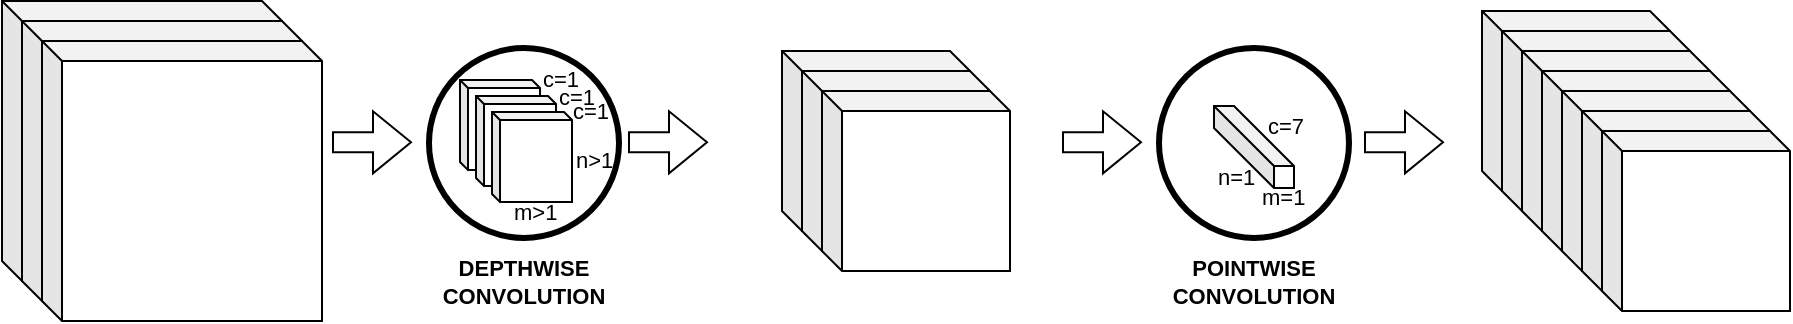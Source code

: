 <mxfile version="19.0.3" type="device"><diagram id="Je_tByddmbwrDhnV1kpW" name="Page-1"><mxGraphModel dx="1527" dy="952" grid="1" gridSize="10" guides="1" tooltips="1" connect="1" arrows="1" fold="1" page="1" pageScale="1" pageWidth="1169" pageHeight="827" math="0" shadow="0"><root><mxCell id="0"/><mxCell id="1" parent="0"/><mxCell id="uGDTWgCude9fJK-QO5Je-13" value="" style="ellipse;whiteSpace=wrap;html=1;aspect=fixed;fillColor=none;strokeWidth=3;" vertex="1" parent="1"><mxGeometry x="233.5" y="338" width="95" height="95" as="geometry"/></mxCell><mxCell id="uGDTWgCude9fJK-QO5Je-10" value="" style="shape=cube;whiteSpace=wrap;html=1;boundedLbl=1;backgroundOutline=1;darkOpacity=0.05;darkOpacity2=0.1;size=4;" vertex="1" parent="1"><mxGeometry x="249" y="354" width="40" height="45" as="geometry"/></mxCell><mxCell id="uGDTWgCude9fJK-QO5Je-11" value="" style="shape=cube;whiteSpace=wrap;html=1;boundedLbl=1;backgroundOutline=1;darkOpacity=0.05;darkOpacity2=0.1;size=4;" vertex="1" parent="1"><mxGeometry x="257" y="362" width="40" height="45" as="geometry"/></mxCell><mxCell id="uGDTWgCude9fJK-QO5Je-12" value="" style="shape=cube;whiteSpace=wrap;html=1;boundedLbl=1;backgroundOutline=1;darkOpacity=0.05;darkOpacity2=0.1;size=4;" vertex="1" parent="1"><mxGeometry x="265" y="370" width="40" height="45" as="geometry"/></mxCell><mxCell id="uGDTWgCude9fJK-QO5Je-14" value="" style="shape=flexArrow;endArrow=classic;html=1;rounded=0;" edge="1" parent="1"><mxGeometry width="50" height="50" relative="1" as="geometry"><mxPoint x="185" y="385.16" as="sourcePoint"/><mxPoint x="225" y="385.16" as="targetPoint"/></mxGeometry></mxCell><mxCell id="uGDTWgCude9fJK-QO5Je-15" value="" style="shape=flexArrow;endArrow=classic;html=1;rounded=0;" edge="1" parent="1"><mxGeometry width="50" height="50" relative="1" as="geometry"><mxPoint x="333" y="385.16" as="sourcePoint"/><mxPoint x="373" y="385.16" as="targetPoint"/></mxGeometry></mxCell><mxCell id="uGDTWgCude9fJK-QO5Je-16" value="" style="ellipse;whiteSpace=wrap;html=1;aspect=fixed;fillColor=none;strokeWidth=3;" vertex="1" parent="1"><mxGeometry x="598.5" y="338" width="95" height="95" as="geometry"/></mxCell><mxCell id="uGDTWgCude9fJK-QO5Je-19" value="" style="shape=cube;whiteSpace=wrap;html=1;boundedLbl=1;backgroundOutline=1;darkOpacity=0.05;darkOpacity2=0.1;size=30;" vertex="1" parent="1"><mxGeometry x="626" y="367" width="40" height="41" as="geometry"/></mxCell><mxCell id="uGDTWgCude9fJK-QO5Je-20" value="" style="shape=flexArrow;endArrow=classic;html=1;rounded=0;" edge="1" parent="1"><mxGeometry width="50" height="50" relative="1" as="geometry"><mxPoint x="550" y="385.16" as="sourcePoint"/><mxPoint x="590" y="385.16" as="targetPoint"/></mxGeometry></mxCell><mxCell id="uGDTWgCude9fJK-QO5Je-21" value="" style="shape=flexArrow;endArrow=classic;html=1;rounded=0;" edge="1" parent="1"><mxGeometry width="50" height="50" relative="1" as="geometry"><mxPoint x="701" y="385.16" as="sourcePoint"/><mxPoint x="741" y="385.16" as="targetPoint"/></mxGeometry></mxCell><mxCell id="uGDTWgCude9fJK-QO5Je-32" value="m&gt;1" style="text;strokeColor=none;fillColor=none;align=left;verticalAlign=middle;spacingLeft=4;spacingRight=4;overflow=hidden;points=[[0,0.5],[1,0.5]];portConstraint=eastwest;rotatable=0;fontSize=11;" vertex="1" parent="1"><mxGeometry x="270" y="411" width="35" height="17" as="geometry"/></mxCell><mxCell id="uGDTWgCude9fJK-QO5Je-33" value="n&gt;1" style="text;strokeColor=none;fillColor=none;align=left;verticalAlign=middle;spacingLeft=4;spacingRight=4;overflow=hidden;points=[[0,0.5],[1,0.5]];portConstraint=eastwest;rotatable=0;fontSize=11;" vertex="1" parent="1"><mxGeometry x="301" y="378.5" width="80" height="30" as="geometry"/></mxCell><mxCell id="uGDTWgCude9fJK-QO5Je-34" value="c=1" style="text;strokeColor=none;fillColor=none;align=left;verticalAlign=middle;spacingLeft=4;spacingRight=4;overflow=hidden;points=[[0,0.5],[1,0.5]];portConstraint=eastwest;rotatable=0;fontSize=11;" vertex="1" parent="1"><mxGeometry x="299.5" y="361" width="31" height="15.5" as="geometry"/></mxCell><mxCell id="uGDTWgCude9fJK-QO5Je-35" value="c=1" style="text;strokeColor=none;fillColor=none;align=left;verticalAlign=middle;spacingLeft=4;spacingRight=4;overflow=hidden;points=[[0,0.5],[1,0.5]];portConstraint=eastwest;rotatable=0;fontSize=11;" vertex="1" parent="1"><mxGeometry x="292.5" y="354" width="31" height="15.5" as="geometry"/></mxCell><mxCell id="uGDTWgCude9fJK-QO5Je-36" value="c=1" style="text;strokeColor=none;fillColor=none;align=left;verticalAlign=middle;spacingLeft=4;spacingRight=4;overflow=hidden;points=[[0,0.5],[1,0.5]];portConstraint=eastwest;rotatable=0;fontSize=11;" vertex="1" parent="1"><mxGeometry x="284.5" y="345" width="31" height="15.5" as="geometry"/></mxCell><mxCell id="uGDTWgCude9fJK-QO5Je-37" value="c=7" style="text;strokeColor=none;fillColor=none;align=left;verticalAlign=middle;spacingLeft=4;spacingRight=4;overflow=hidden;points=[[0,0.5],[1,0.5]];portConstraint=eastwest;rotatable=0;fontSize=11;" vertex="1" parent="1"><mxGeometry x="647" y="368.5" width="31" height="15.5" as="geometry"/></mxCell><mxCell id="uGDTWgCude9fJK-QO5Je-39" value="m=1" style="text;strokeColor=none;fillColor=none;align=left;verticalAlign=middle;spacingLeft=4;spacingRight=4;overflow=hidden;points=[[0,0.5],[1,0.5]];portConstraint=eastwest;rotatable=0;fontSize=11;" vertex="1" parent="1"><mxGeometry x="644" y="404" width="35" height="15.5" as="geometry"/></mxCell><mxCell id="uGDTWgCude9fJK-QO5Je-40" value="n=1" style="text;strokeColor=none;fillColor=none;align=left;verticalAlign=middle;spacingLeft=4;spacingRight=4;overflow=hidden;points=[[0,0.5],[1,0.5]];portConstraint=eastwest;rotatable=0;fontSize=11;" vertex="1" parent="1"><mxGeometry x="622" y="394" width="38" height="16" as="geometry"/></mxCell><mxCell id="uGDTWgCude9fJK-QO5Je-41" value="DEPTHWISE CONVOLUTION" style="text;html=1;strokeColor=none;fillColor=none;align=center;verticalAlign=middle;whiteSpace=wrap;rounded=0;fontSize=11;fontStyle=1" vertex="1" parent="1"><mxGeometry x="241" y="440" width="80" height="30" as="geometry"/></mxCell><mxCell id="uGDTWgCude9fJK-QO5Je-42" value="POINTWISE CONVOLUTION" style="text;html=1;strokeColor=none;fillColor=none;align=center;verticalAlign=middle;whiteSpace=wrap;rounded=0;fontSize=11;fontStyle=1" vertex="1" parent="1"><mxGeometry x="606" y="440" width="80" height="30" as="geometry"/></mxCell><mxCell id="uGDTWgCude9fJK-QO5Je-52" value="" style="group" vertex="1" connectable="0" parent="1"><mxGeometry x="20" y="314.5" width="160" height="160" as="geometry"/></mxCell><mxCell id="uGDTWgCude9fJK-QO5Je-1" value="" style="shape=cube;whiteSpace=wrap;html=1;boundedLbl=1;backgroundOutline=1;darkOpacity=0.05;darkOpacity2=0.1;size=10;" vertex="1" parent="uGDTWgCude9fJK-QO5Je-52"><mxGeometry width="140" height="140" as="geometry"/></mxCell><mxCell id="uGDTWgCude9fJK-QO5Je-2" value="" style="shape=cube;whiteSpace=wrap;html=1;boundedLbl=1;backgroundOutline=1;darkOpacity=0.05;darkOpacity2=0.1;size=10;" vertex="1" parent="uGDTWgCude9fJK-QO5Je-52"><mxGeometry x="10" y="10" width="140" height="140" as="geometry"/></mxCell><mxCell id="uGDTWgCude9fJK-QO5Je-3" value="" style="shape=cube;whiteSpace=wrap;html=1;boundedLbl=1;backgroundOutline=1;darkOpacity=0.05;darkOpacity2=0.1;size=10;" vertex="1" parent="uGDTWgCude9fJK-QO5Je-52"><mxGeometry x="20" y="20" width="140" height="140" as="geometry"/></mxCell><mxCell id="uGDTWgCude9fJK-QO5Je-53" value="" style="group" vertex="1" connectable="0" parent="1"><mxGeometry x="410" y="339.5" width="114" height="110" as="geometry"/></mxCell><mxCell id="uGDTWgCude9fJK-QO5Je-9" value="" style="shape=cube;whiteSpace=wrap;html=1;boundedLbl=1;backgroundOutline=1;darkOpacity=0.05;darkOpacity2=0.1;size=10;" vertex="1" parent="uGDTWgCude9fJK-QO5Je-53"><mxGeometry width="94" height="90" as="geometry"/></mxCell><mxCell id="uGDTWgCude9fJK-QO5Je-43" value="" style="shape=cube;whiteSpace=wrap;html=1;boundedLbl=1;backgroundOutline=1;darkOpacity=0.05;darkOpacity2=0.1;size=10;" vertex="1" parent="uGDTWgCude9fJK-QO5Je-53"><mxGeometry x="10" y="10" width="94" height="90" as="geometry"/></mxCell><mxCell id="uGDTWgCude9fJK-QO5Je-44" value="" style="shape=cube;whiteSpace=wrap;html=1;boundedLbl=1;backgroundOutline=1;darkOpacity=0.05;darkOpacity2=0.1;size=10;" vertex="1" parent="uGDTWgCude9fJK-QO5Je-53"><mxGeometry x="20" y="20" width="94" height="90" as="geometry"/></mxCell><mxCell id="uGDTWgCude9fJK-QO5Je-54" value="" style="group" vertex="1" connectable="0" parent="1"><mxGeometry x="760" y="319.5" width="154" height="150" as="geometry"/></mxCell><mxCell id="uGDTWgCude9fJK-QO5Je-45" value="" style="shape=cube;whiteSpace=wrap;html=1;boundedLbl=1;backgroundOutline=1;darkOpacity=0.05;darkOpacity2=0.1;size=10;" vertex="1" parent="uGDTWgCude9fJK-QO5Je-54"><mxGeometry width="94" height="90" as="geometry"/></mxCell><mxCell id="uGDTWgCude9fJK-QO5Je-46" value="" style="shape=cube;whiteSpace=wrap;html=1;boundedLbl=1;backgroundOutline=1;darkOpacity=0.05;darkOpacity2=0.1;size=10;" vertex="1" parent="uGDTWgCude9fJK-QO5Je-54"><mxGeometry x="10" y="10" width="94" height="90" as="geometry"/></mxCell><mxCell id="uGDTWgCude9fJK-QO5Je-47" value="" style="shape=cube;whiteSpace=wrap;html=1;boundedLbl=1;backgroundOutline=1;darkOpacity=0.05;darkOpacity2=0.1;size=10;" vertex="1" parent="uGDTWgCude9fJK-QO5Je-54"><mxGeometry x="20" y="20" width="94" height="90" as="geometry"/></mxCell><mxCell id="uGDTWgCude9fJK-QO5Je-48" value="" style="shape=cube;whiteSpace=wrap;html=1;boundedLbl=1;backgroundOutline=1;darkOpacity=0.05;darkOpacity2=0.1;size=10;" vertex="1" parent="uGDTWgCude9fJK-QO5Je-54"><mxGeometry x="30" y="30" width="94" height="90" as="geometry"/></mxCell><mxCell id="uGDTWgCude9fJK-QO5Je-49" value="" style="shape=cube;whiteSpace=wrap;html=1;boundedLbl=1;backgroundOutline=1;darkOpacity=0.05;darkOpacity2=0.1;size=10;" vertex="1" parent="uGDTWgCude9fJK-QO5Je-54"><mxGeometry x="40" y="40" width="94" height="90" as="geometry"/></mxCell><mxCell id="uGDTWgCude9fJK-QO5Je-50" value="" style="shape=cube;whiteSpace=wrap;html=1;boundedLbl=1;backgroundOutline=1;darkOpacity=0.05;darkOpacity2=0.1;size=10;" vertex="1" parent="uGDTWgCude9fJK-QO5Je-54"><mxGeometry x="50" y="50" width="94" height="90" as="geometry"/></mxCell><mxCell id="uGDTWgCude9fJK-QO5Je-51" value="" style="shape=cube;whiteSpace=wrap;html=1;boundedLbl=1;backgroundOutline=1;darkOpacity=0.05;darkOpacity2=0.1;size=10;" vertex="1" parent="uGDTWgCude9fJK-QO5Je-54"><mxGeometry x="60" y="60" width="94" height="90" as="geometry"/></mxCell></root></mxGraphModel></diagram></mxfile>